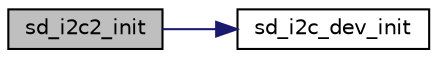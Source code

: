 digraph "sd_i2c2_init"
{
  edge [fontname="Helvetica",fontsize="10",labelfontname="Helvetica",labelfontsize="10"];
  node [fontname="Helvetica",fontsize="10",shape=record];
  rankdir="LR";
  Node6 [label="sd_i2c2_init",height=0.2,width=0.4,color="black", fillcolor="grey75", style="filled", fontcolor="black"];
  Node6 -> Node7 [color="midnightblue",fontsize="10",style="solid",fontname="Helvetica"];
  Node7 [label="sd_i2c_dev_init",height=0.2,width=0.4,color="black", fillcolor="white", style="filled",URL="$group___s_d___i2_c___functions.html#ga5ca9adea5de20505761f892603bf8805",tooltip="Initialize I2C channel Initialize I2C channel with a peripheral handle and set the device as ready..."];
}

